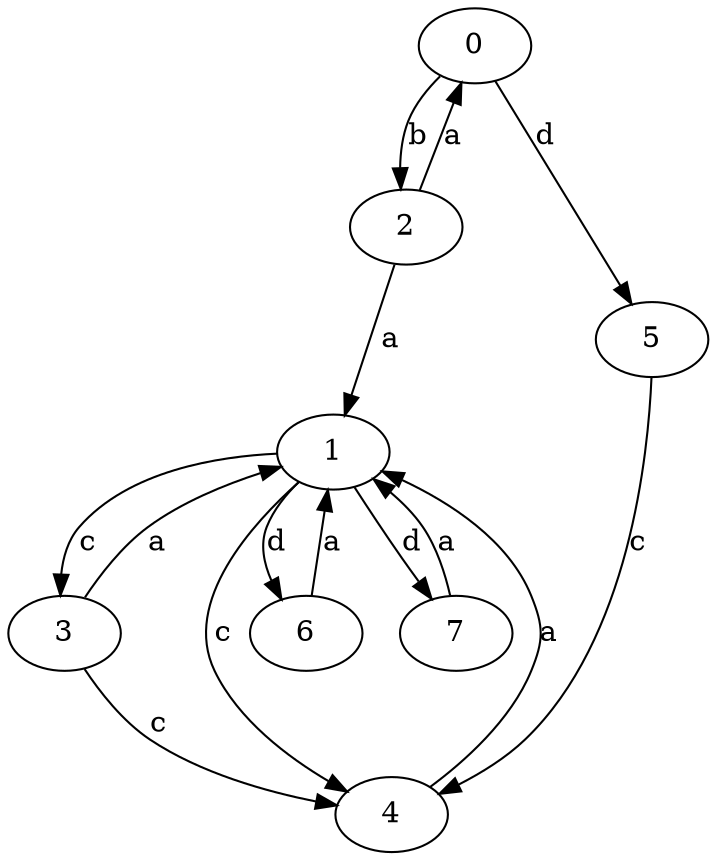strict digraph  {
0;
1;
2;
3;
4;
5;
6;
7;
0 -> 2  [label=b];
0 -> 5  [label=d];
1 -> 3  [label=c];
1 -> 4  [label=c];
1 -> 6  [label=d];
1 -> 7  [label=d];
2 -> 0  [label=a];
2 -> 1  [label=a];
3 -> 1  [label=a];
3 -> 4  [label=c];
4 -> 1  [label=a];
5 -> 4  [label=c];
6 -> 1  [label=a];
7 -> 1  [label=a];
}
